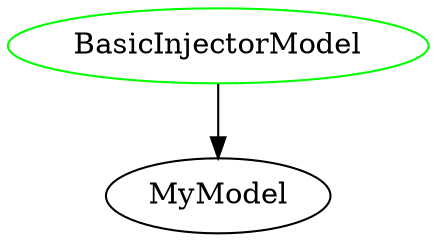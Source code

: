 digraph "BasicInjectorModel" {
  overlap = false
  splines = true
  injector [label="BasicInjectorModel",color=green];
  node1 [label="MyModel"];
  injector -> node1 [];
}
